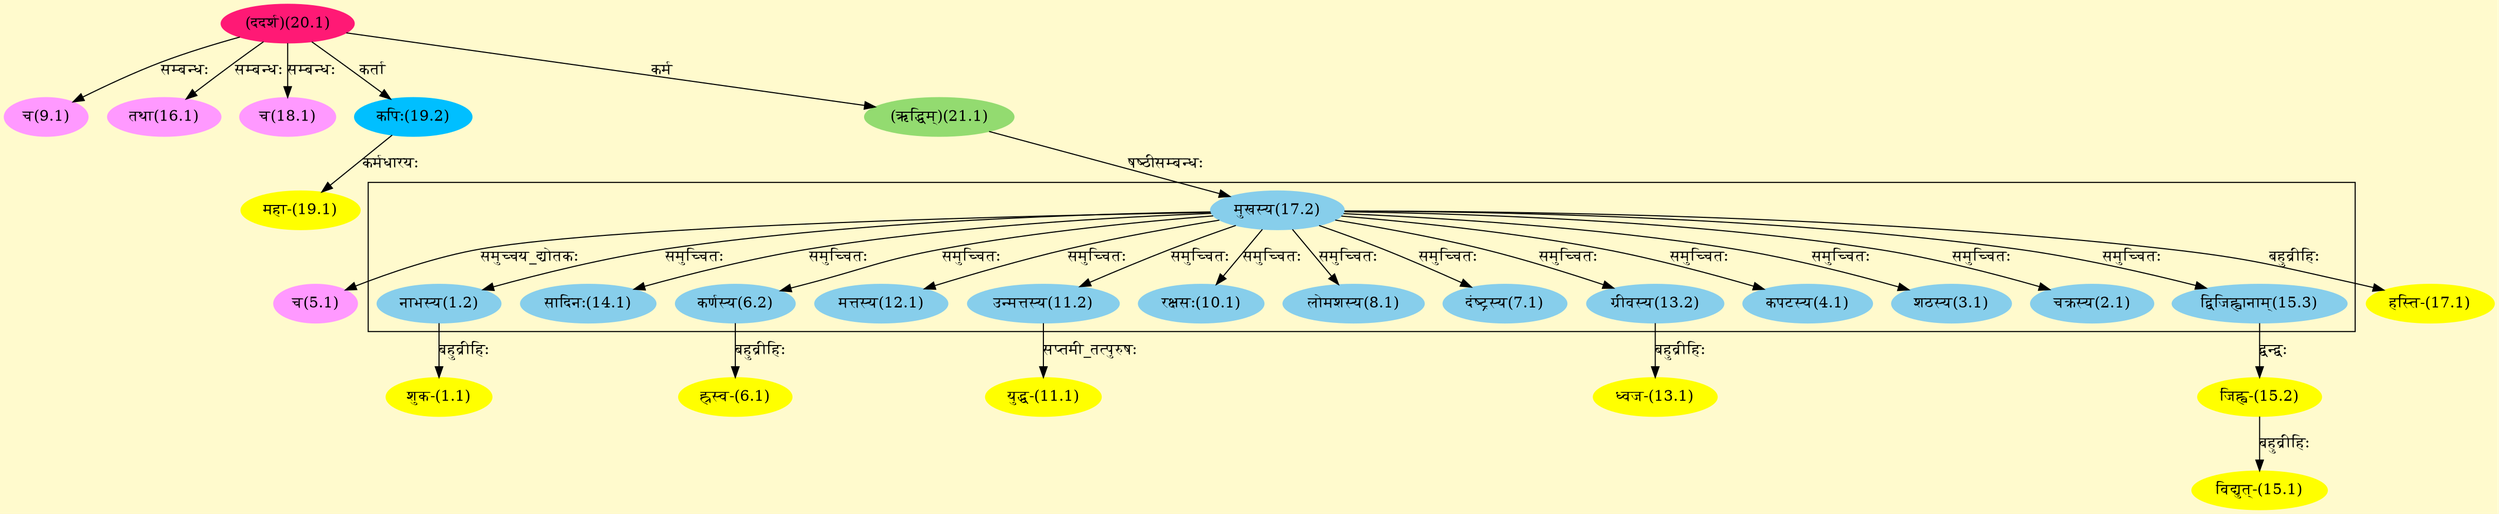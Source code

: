 digraph G{
rankdir=BT;
 compound=true;
 bgcolor="lemonchiffon1";

subgraph cluster_1{
Node1_2 [style=filled, color="#87CEEB" label = "नाभस्य(1.2)"]
Node17_2 [style=filled, color="#87CEEB" label = "मुखस्य(17.2)"]
Node2_1 [style=filled, color="#87CEEB" label = "चक्रस्य(2.1)"]
Node3_1 [style=filled, color="#87CEEB" label = "शठस्य(3.1)"]
Node4_1 [style=filled, color="#87CEEB" label = "कपटस्य(4.1)"]
Node6_2 [style=filled, color="#87CEEB" label = "कर्णस्य(6.2)"]
Node7_1 [style=filled, color="#87CEEB" label = "दंष्ट्रस्य(7.1)"]
Node8_1 [style=filled, color="#87CEEB" label = "लोमशस्य(8.1)"]
Node10_1 [style=filled, color="#87CEEB" label = "रक्षसः(10.1)"]
Node11_2 [style=filled, color="#87CEEB" label = "उन्मत्तस्य(11.2)"]
Node12_1 [style=filled, color="#87CEEB" label = "मत्तस्य(12.1)"]
Node13_2 [style=filled, color="#87CEEB" label = "ग्रीवस्य(13.2)"]
Node14_1 [style=filled, color="#87CEEB" label = "सादिनः(14.1)"]
Node15_3 [style=filled, color="#87CEEB" label = "द्विजिह्वानाम्(15.3)"]

}
Node1_1 [style=filled, color="#FFFF00" label = "शुक-(1.1)"]
Node1_2 [style=filled, color="#87CEEB" label = "नाभस्य(1.2)"]
Node5_1 [style=filled, color="#FF99FF" label = "च(5.1)"]
Node17_2 [style=filled, color="#87CEEB" label = "मुखस्य(17.2)"]
Node6_1 [style=filled, color="#FFFF00" label = "ह्रस्व-(6.1)"]
Node6_2 [style=filled, color="#87CEEB" label = "कर्णस्य(6.2)"]
Node9_1 [style=filled, color="#FF99FF" label = "च(9.1)"]
Node20_1 [style=filled, color="#FF1975" label = "(ददर्श)(20.1)"]
Node11_1 [style=filled, color="#FFFF00" label = "युद्ध-(11.1)"]
Node11_2 [style=filled, color="#87CEEB" label = "उन्मत्तस्य(11.2)"]
Node13_1 [style=filled, color="#FFFF00" label = "ध्वज-(13.1)"]
Node13_2 [style=filled, color="#87CEEB" label = "ग्रीवस्य(13.2)"]
Node15_1 [style=filled, color="#FFFF00" label = "विद्युत्-(15.1)"]
Node15_2 [style=filled, color="#FFFF00" label = "जिह्व-(15.2)"]
Node15_3 [style=filled, color="#87CEEB" label = "द्विजिह्वानाम्(15.3)"]
Node16_1 [style=filled, color="#FF99FF" label = "तथा(16.1)"]
Node17_1 [style=filled, color="#FFFF00" label = "हस्ति-(17.1)"]
Node21_1 [style=filled, color="#93DB70" label = "(ऋद्धिम्)(21.1)"]
Node18_1 [style=filled, color="#FF99FF" label = "च(18.1)"]
Node19_1 [style=filled, color="#FFFF00" label = "महा-(19.1)"]
Node19_2 [style=filled, color="#00BFFF" label = "कपिः(19.2)"]
/* Start of Relations section */

Node1_1 -> Node1_2 [  label="बहुव्रीहिः"  dir="back" ]
Node1_2 -> Node17_2 [  label="समुच्चितः"  dir="back" ]
Node2_1 -> Node17_2 [  label="समुच्चितः"  dir="back" ]
Node3_1 -> Node17_2 [  label="समुच्चितः"  dir="back" ]
Node4_1 -> Node17_2 [  label="समुच्चितः"  dir="back" ]
Node5_1 -> Node17_2 [  label="समुच्चय_द्योतकः"  dir="back" ]
Node6_1 -> Node6_2 [  label="बहुव्रीहिः"  dir="back" ]
Node6_2 -> Node17_2 [  label="समुच्चितः"  dir="back" ]
Node7_1 -> Node17_2 [  label="समुच्चितः"  dir="back" ]
Node8_1 -> Node17_2 [  label="समुच्चितः"  dir="back" ]
Node9_1 -> Node20_1 [  label="सम्बन्धः"  dir="back" ]
Node10_1 -> Node17_2 [  label="समुच्चितः"  dir="back" ]
Node11_1 -> Node11_2 [  label="सप्तमी_तत्पुरुषः"  dir="back" ]
Node11_2 -> Node17_2 [  label="समुच्चितः"  dir="back" ]
Node12_1 -> Node17_2 [  label="समुच्चितः"  dir="back" ]
Node13_1 -> Node13_2 [  label="बहुव्रीहिः"  dir="back" ]
Node13_2 -> Node17_2 [  label="समुच्चितः"  dir="back" ]
Node14_1 -> Node17_2 [  label="समुच्चितः"  dir="back" ]
Node15_1 -> Node15_2 [  label="बहुव्रीहिः"  dir="back" ]
Node15_2 -> Node15_3 [  label="द्वन्द्वः"  dir="back" ]
Node15_3 -> Node17_2 [  label="समुच्चितः"  dir="back" ]
Node16_1 -> Node20_1 [  label="सम्बन्धः"  dir="back" ]
Node17_1 -> Node17_2 [  label="बहुव्रीहिः"  dir="back" ]
Node17_2 -> Node21_1 [  label="षष्ठीसम्बन्धः"  dir="back" ]
Node18_1 -> Node20_1 [  label="सम्बन्धः"  dir="back" ]
Node19_1 -> Node19_2 [  label="कर्मधारयः"  dir="back" ]
Node19_2 -> Node20_1 [  label="कर्ता"  dir="back" ]
Node21_1 -> Node20_1 [  label="कर्म"  dir="back" ]
}
